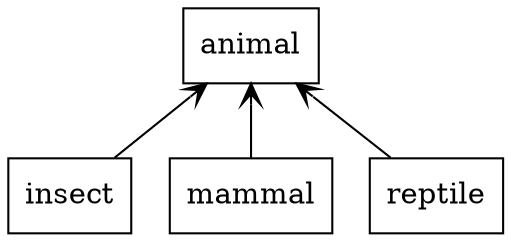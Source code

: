 digraph "packages_MyProject" {
rankdir=BT
charset="utf-8"
"animal" [color="black", label=<animal>, shape="box", style="solid"];
"insect" [color="black", label=<insect>, shape="box", style="solid"];
"mammal" [color="black", label=<mammal>, shape="box", style="solid"];
"reptile" [color="black", label=<reptile>, shape="box", style="solid"];
"insect" -> "animal" [arrowhead="open", arrowtail="none"];
"mammal" -> "animal" [arrowhead="open", arrowtail="none"];
"reptile" -> "animal" [arrowhead="open", arrowtail="none"];
}
